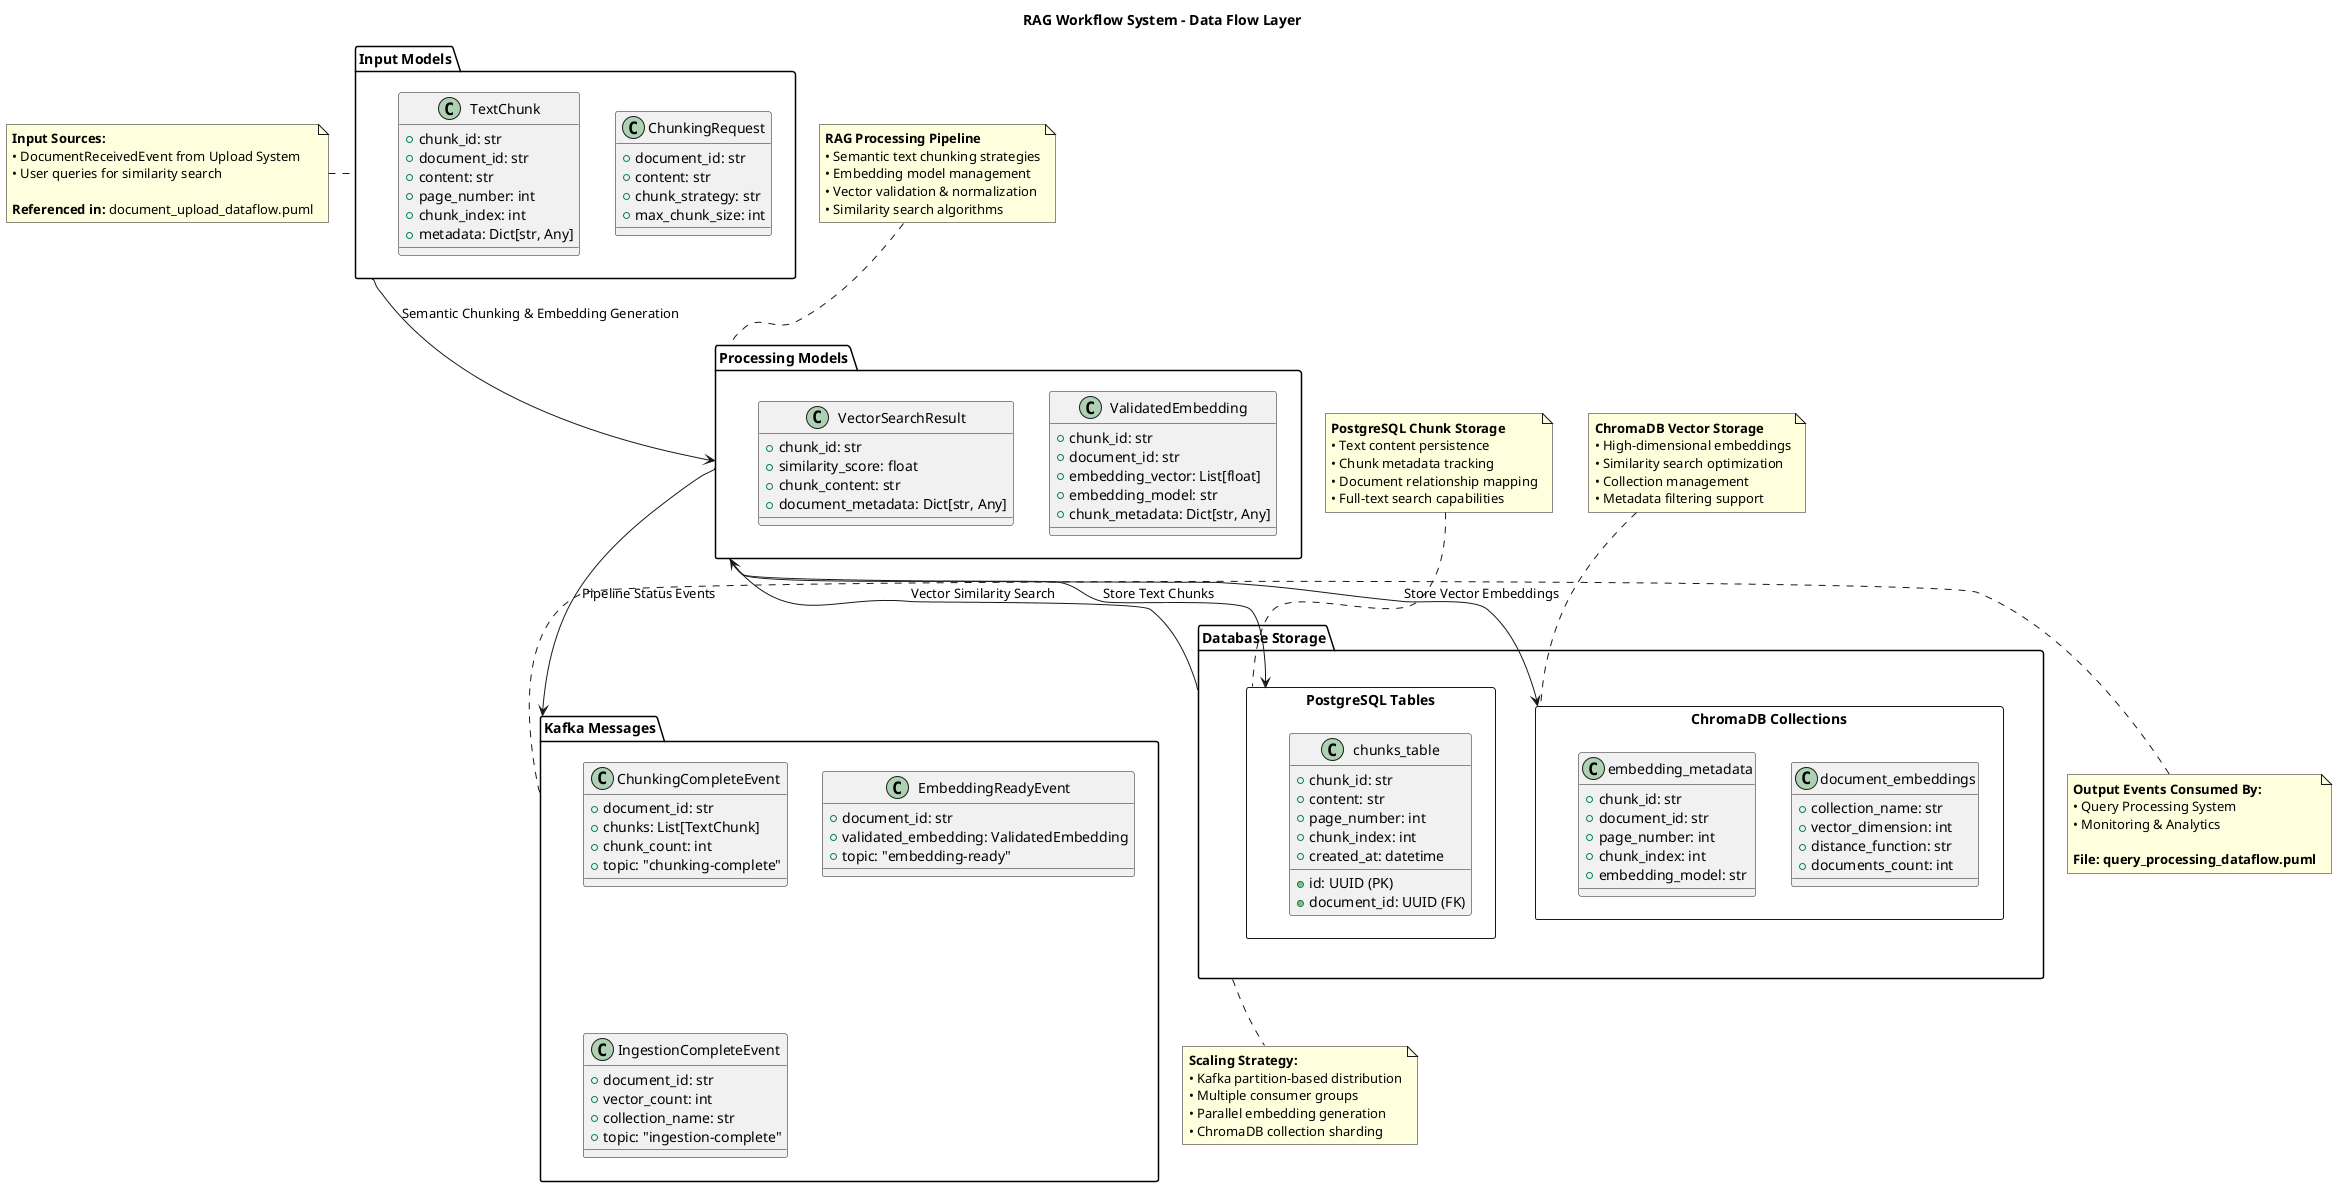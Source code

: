 @startuml rag_workflow_dataflow
title RAG Workflow System - Data Flow Layer

' Input Models
package "Input Models" as rag_input {
    class ChunkingRequest {
        +document_id: str
        +content: str
        +chunk_strategy: str
        +max_chunk_size: int
    }
    
    class TextChunk {
        +chunk_id: str
        +document_id: str
        +content: str
        +page_number: int
        +chunk_index: int
        +metadata: Dict[str, Any]
    }
}

' Processing Models
package "Processing Models" as rag_processing {
    class ValidatedEmbedding {
        +chunk_id: str
        +document_id: str
        +embedding_vector: List[float]
        +embedding_model: str
        +chunk_metadata: Dict[str, Any]
    }
    
    class VectorSearchResult {
        +chunk_id: str
        +similarity_score: float
        +chunk_content: str
        +document_metadata: Dict[str, Any]
    }
}

' Database Models
package "Database Storage" as rag_storage {
    rectangle "PostgreSQL Tables" as pg_tables {
        class chunks_table {
            +id: UUID (PK)
            +document_id: UUID (FK)
            +chunk_id: str
            +content: str
            +page_number: int
            +chunk_index: int
            +created_at: datetime
        }
    }
    
    rectangle "ChromaDB Collections" as chroma_collections {
        class document_embeddings {
            +collection_name: str
            +vector_dimension: int
            +distance_function: str
            +documents_count: int
        }
        
        class embedding_metadata {
            +chunk_id: str
            +document_id: str
            +page_number: int
            +chunk_index: int
            +embedding_model: str
        }
    }
}

' Kafka Messages
package "Kafka Messages" as rag_kafka {
    class ChunkingCompleteEvent {
        +document_id: str
        +chunks: List[TextChunk]
        +chunk_count: int
        +topic: "chunking-complete"
    }
    
    class EmbeddingReadyEvent {
        +document_id: str
        +validated_embedding: ValidatedEmbedding
        +topic: "embedding-ready"
    }
    
    class IngestionCompleteEvent {
        +document_id: str
        +vector_count: int
        +collection_name: str
        +topic: "ingestion-complete"
    }
}

' Data Flow Connections
rag_input --> rag_processing : "Semantic Chunking & Embedding Generation"
rag_processing --> pg_tables : "Store Text Chunks"
rag_processing --> chroma_collections : "Store Vector Embeddings"
rag_processing --> rag_kafka : "Pipeline Status Events"

' Query Integration
rag_storage --> rag_processing : "Vector Similarity Search"

note left of rag_input
    **Input Sources:**
    • DocumentReceivedEvent from Upload System
    • User queries for similarity search
    
    **Referenced in:** document_upload_dataflow.puml
end note

note top of rag_processing
    **RAG Processing Pipeline**
    • Semantic text chunking strategies
    • Embedding model management
    • Vector validation & normalization
    • Similarity search algorithms
end note

note top of pg_tables
    **PostgreSQL Chunk Storage**
    • Text content persistence
    • Chunk metadata tracking
    • Document relationship mapping
    • Full-text search capabilities
end note

note top of chroma_collections
    **ChromaDB Vector Storage**
    • High-dimensional embeddings
    • Similarity search optimization
    • Collection management
    • Metadata filtering support
end note

note right of rag_kafka
    **Output Events Consumed By:**
    • Query Processing System
    • Monitoring & Analytics
    
    **File: query_processing_dataflow.puml**
end note

note bottom of rag_storage
    **Scaling Strategy:**
    • Kafka partition-based distribution
    • Multiple consumer groups
    • Parallel embedding generation
    • ChromaDB collection sharding
end note

@enduml